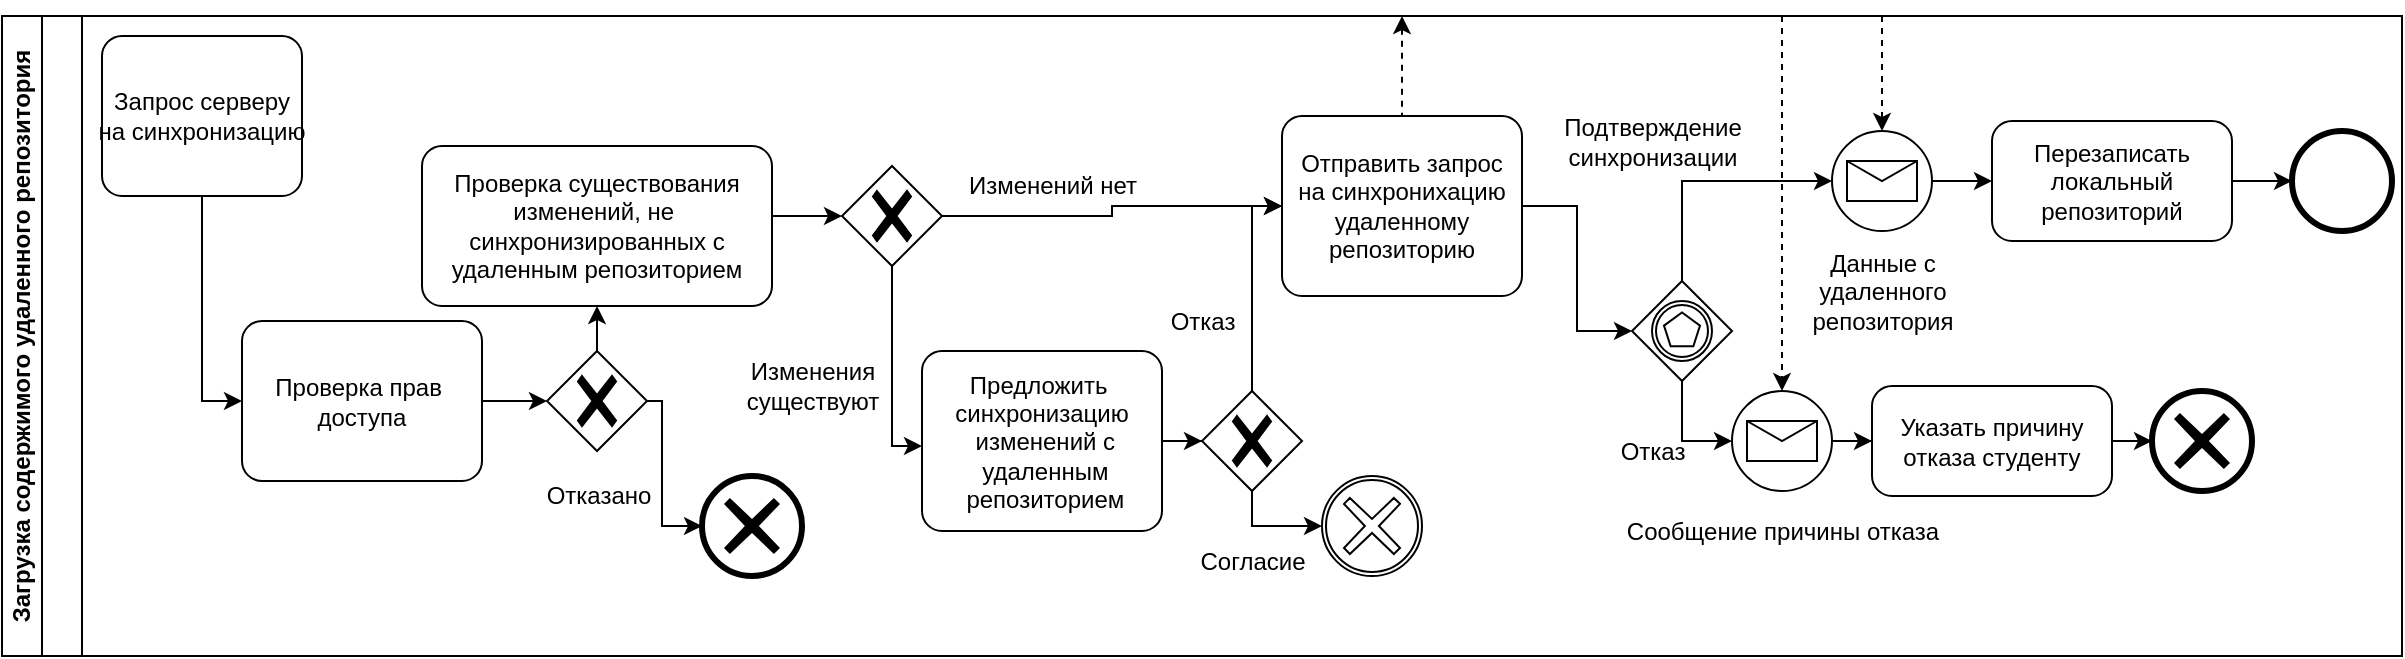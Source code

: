 <mxfile version="24.6.4" type="device">
  <diagram name="Страница — 1" id="pJ7O_9uAibKOxEy6V4K_">
    <mxGraphModel dx="1364" dy="843" grid="1" gridSize="10" guides="1" tooltips="1" connect="1" arrows="1" fold="1" page="1" pageScale="1" pageWidth="1027" pageHeight="1169" math="0" shadow="0">
      <root>
        <mxCell id="0" />
        <mxCell id="1" parent="0" />
        <mxCell id="Es5Wt9Gnt3ImgfAcn_2i-16" value="Загрузка содержимого удаленного репозитория" style="swimlane;html=1;childLayout=stackLayout;resizeParent=1;resizeParentMax=0;horizontal=0;startSize=20;horizontalStack=0;whiteSpace=wrap;" parent="1" vertex="1">
          <mxGeometry x="170" y="80" width="1200" height="320" as="geometry" />
        </mxCell>
        <mxCell id="Es5Wt9Gnt3ImgfAcn_2i-17" value="" style="swimlane;html=1;startSize=20;horizontal=0;" parent="Es5Wt9Gnt3ImgfAcn_2i-16" vertex="1">
          <mxGeometry x="20" width="1180" height="320" as="geometry" />
        </mxCell>
        <mxCell id="Es5Wt9Gnt3ImgfAcn_2i-22" value="" style="points=[[0.25,0.25,0],[0.5,0,0],[0.75,0.25,0],[1,0.5,0],[0.75,0.75,0],[0.5,1,0],[0.25,0.75,0],[0,0.5,0]];shape=mxgraph.bpmn.gateway2;html=1;verticalLabelPosition=bottom;labelBackgroundColor=#ffffff;verticalAlign=top;align=center;perimeter=rhombusPerimeter;outlineConnect=0;outline=none;symbol=none;gwType=exclusive;" parent="Es5Wt9Gnt3ImgfAcn_2i-17" vertex="1">
          <mxGeometry x="252.5" y="167.5" width="50" height="50" as="geometry" />
        </mxCell>
        <mxCell id="Es5Wt9Gnt3ImgfAcn_2i-23" value="" style="points=[[0.145,0.145,0],[0.5,0,0],[0.855,0.145,0],[1,0.5,0],[0.855,0.855,0],[0.5,1,0],[0.145,0.855,0],[0,0.5,0]];shape=mxgraph.bpmn.event;html=1;verticalLabelPosition=bottom;labelBackgroundColor=#ffffff;verticalAlign=top;align=center;perimeter=ellipsePerimeter;outlineConnect=0;aspect=fixed;outline=end;symbol=cancel;" parent="Es5Wt9Gnt3ImgfAcn_2i-17" vertex="1">
          <mxGeometry x="330" y="230" width="50" height="50" as="geometry" />
        </mxCell>
        <mxCell id="Es5Wt9Gnt3ImgfAcn_2i-24" style="edgeStyle=orthogonalEdgeStyle;rounded=0;orthogonalLoop=1;jettySize=auto;html=1;entryX=0;entryY=0.5;entryDx=0;entryDy=0;entryPerimeter=0;" parent="Es5Wt9Gnt3ImgfAcn_2i-17" source="Es5Wt9Gnt3ImgfAcn_2i-22" target="Es5Wt9Gnt3ImgfAcn_2i-23" edge="1">
          <mxGeometry relative="1" as="geometry">
            <Array as="points">
              <mxPoint x="310" y="193" />
            </Array>
          </mxGeometry>
        </mxCell>
        <mxCell id="Es5Wt9Gnt3ImgfAcn_2i-25" value="Отказано" style="text;html=1;align=center;verticalAlign=middle;resizable=0;points=[];autosize=1;strokeColor=none;fillColor=none;" parent="Es5Wt9Gnt3ImgfAcn_2i-17" vertex="1">
          <mxGeometry x="237.5" y="225" width="80" height="30" as="geometry" />
        </mxCell>
        <mxCell id="Es5Wt9Gnt3ImgfAcn_2i-27" value="" style="points=[[0.25,0.25,0],[0.5,0,0],[0.75,0.25,0],[1,0.5,0],[0.75,0.75,0],[0.5,1,0],[0.25,0.75,0],[0,0.5,0]];shape=mxgraph.bpmn.gateway2;html=1;verticalLabelPosition=bottom;labelBackgroundColor=#ffffff;verticalAlign=top;align=center;perimeter=rhombusPerimeter;outlineConnect=0;outline=none;symbol=none;gwType=exclusive;" parent="Es5Wt9Gnt3ImgfAcn_2i-17" vertex="1">
          <mxGeometry x="400" y="75" width="50" height="50" as="geometry" />
        </mxCell>
        <mxCell id="Es5Wt9Gnt3ImgfAcn_2i-33" value="&lt;span style=&quot;text-wrap: nowrap;&quot;&gt;Запрос серверу&lt;/span&gt;&lt;br style=&quot;text-wrap: nowrap;&quot;&gt;&lt;span style=&quot;text-wrap: nowrap;&quot;&gt;на синхронизацию&lt;/span&gt;" style="points=[[0.25,0,0],[0.5,0,0],[0.75,0,0],[1,0.25,0],[1,0.5,0],[1,0.75,0],[0.75,1,0],[0.5,1,0],[0.25,1,0],[0,0.75,0],[0,0.5,0],[0,0.25,0]];shape=mxgraph.bpmn.task;whiteSpace=wrap;rectStyle=rounded;size=10;html=1;container=1;expand=0;collapsible=0;taskMarker=abstract;" parent="Es5Wt9Gnt3ImgfAcn_2i-17" vertex="1">
          <mxGeometry x="30" y="10" width="100" height="80" as="geometry" />
        </mxCell>
        <mxCell id="Es5Wt9Gnt3ImgfAcn_2i-34" value="&lt;span style=&quot;text-wrap: nowrap;&quot;&gt;Проверка прав&amp;nbsp;&lt;/span&gt;&lt;div&gt;&lt;span style=&quot;text-wrap: nowrap;&quot;&gt;доступа&lt;/span&gt;&lt;/div&gt;" style="points=[[0.25,0,0],[0.5,0,0],[0.75,0,0],[1,0.25,0],[1,0.5,0],[1,0.75,0],[0.75,1,0],[0.5,1,0],[0.25,1,0],[0,0.75,0],[0,0.5,0],[0,0.25,0]];shape=mxgraph.bpmn.task;whiteSpace=wrap;rectStyle=rounded;size=10;html=1;container=1;expand=0;collapsible=0;taskMarker=abstract;" parent="Es5Wt9Gnt3ImgfAcn_2i-17" vertex="1">
          <mxGeometry x="100" y="152.5" width="120" height="80" as="geometry" />
        </mxCell>
        <mxCell id="Es5Wt9Gnt3ImgfAcn_2i-35" value="&lt;span style=&quot;text-wrap: nowrap;&quot;&gt;Проверка существования&lt;/span&gt;&lt;div&gt;&lt;span style=&quot;background-color: initial; text-wrap: nowrap;&quot;&gt;изменений,&amp;nbsp;&lt;/span&gt;&lt;span style=&quot;background-color: initial; text-wrap: nowrap;&quot;&gt;не&amp;nbsp;&lt;/span&gt;&lt;div&gt;&lt;span style=&quot;text-wrap: nowrap;&quot;&gt;синхронизированных с&lt;/span&gt;&lt;br style=&quot;text-wrap: nowrap;&quot;&gt;&lt;span style=&quot;text-wrap: nowrap;&quot;&gt;удаленным репозиторием&lt;/span&gt;&lt;/div&gt;&lt;/div&gt;" style="points=[[0.25,0,0],[0.5,0,0],[0.75,0,0],[1,0.25,0],[1,0.5,0],[1,0.75,0],[0.75,1,0],[0.5,1,0],[0.25,1,0],[0,0.75,0],[0,0.5,0],[0,0.25,0]];shape=mxgraph.bpmn.task;whiteSpace=wrap;rectStyle=rounded;size=10;html=1;container=1;expand=0;collapsible=0;taskMarker=abstract;" parent="Es5Wt9Gnt3ImgfAcn_2i-17" vertex="1">
          <mxGeometry x="190" y="65" width="175" height="80" as="geometry" />
        </mxCell>
        <mxCell id="Es5Wt9Gnt3ImgfAcn_2i-36" style="edgeStyle=orthogonalEdgeStyle;rounded=0;orthogonalLoop=1;jettySize=auto;html=1;entryX=0;entryY=0.5;entryDx=0;entryDy=0;entryPerimeter=0;" parent="Es5Wt9Gnt3ImgfAcn_2i-17" source="Es5Wt9Gnt3ImgfAcn_2i-34" target="Es5Wt9Gnt3ImgfAcn_2i-22" edge="1">
          <mxGeometry relative="1" as="geometry" />
        </mxCell>
        <mxCell id="Es5Wt9Gnt3ImgfAcn_2i-37" style="edgeStyle=orthogonalEdgeStyle;rounded=0;orthogonalLoop=1;jettySize=auto;html=1;entryX=0.5;entryY=1;entryDx=0;entryDy=0;entryPerimeter=0;" parent="Es5Wt9Gnt3ImgfAcn_2i-17" source="Es5Wt9Gnt3ImgfAcn_2i-22" target="Es5Wt9Gnt3ImgfAcn_2i-35" edge="1">
          <mxGeometry relative="1" as="geometry" />
        </mxCell>
        <mxCell id="Es5Wt9Gnt3ImgfAcn_2i-38" style="edgeStyle=orthogonalEdgeStyle;rounded=0;orthogonalLoop=1;jettySize=auto;html=1;entryX=0;entryY=0.5;entryDx=0;entryDy=0;entryPerimeter=0;" parent="Es5Wt9Gnt3ImgfAcn_2i-17" source="Es5Wt9Gnt3ImgfAcn_2i-35" target="Es5Wt9Gnt3ImgfAcn_2i-27" edge="1">
          <mxGeometry relative="1" as="geometry">
            <Array as="points">
              <mxPoint x="380" y="100" />
              <mxPoint x="380" y="100" />
            </Array>
          </mxGeometry>
        </mxCell>
        <mxCell id="Es5Wt9Gnt3ImgfAcn_2i-39" value="Изменения&lt;div&gt;существуют&lt;/div&gt;" style="text;html=1;align=center;verticalAlign=middle;resizable=0;points=[];autosize=1;strokeColor=none;fillColor=none;" parent="Es5Wt9Gnt3ImgfAcn_2i-17" vertex="1">
          <mxGeometry x="340" y="165" width="90" height="40" as="geometry" />
        </mxCell>
        <mxCell id="Es5Wt9Gnt3ImgfAcn_2i-41" value="Изменений нет" style="text;html=1;align=center;verticalAlign=middle;resizable=0;points=[];autosize=1;strokeColor=none;fillColor=none;" parent="Es5Wt9Gnt3ImgfAcn_2i-17" vertex="1">
          <mxGeometry x="450" y="70" width="110" height="30" as="geometry" />
        </mxCell>
        <mxCell id="Es5Wt9Gnt3ImgfAcn_2i-42" style="edgeStyle=orthogonalEdgeStyle;rounded=0;orthogonalLoop=1;jettySize=auto;html=1;entryX=0;entryY=0.5;entryDx=0;entryDy=0;entryPerimeter=0;" parent="Es5Wt9Gnt3ImgfAcn_2i-17" source="Es5Wt9Gnt3ImgfAcn_2i-33" target="Es5Wt9Gnt3ImgfAcn_2i-34" edge="1">
          <mxGeometry relative="1" as="geometry" />
        </mxCell>
        <mxCell id="Es5Wt9Gnt3ImgfAcn_2i-44" value="" style="points=[[0.25,0.25,0],[0.5,0,0],[0.75,0.25,0],[1,0.5,0],[0.75,0.75,0],[0.5,1,0],[0.25,0.75,0],[0,0.5,0]];shape=mxgraph.bpmn.gateway2;html=1;verticalLabelPosition=bottom;labelBackgroundColor=#ffffff;verticalAlign=top;align=center;perimeter=rhombusPerimeter;outlineConnect=0;outline=none;symbol=none;gwType=exclusive;" parent="Es5Wt9Gnt3ImgfAcn_2i-17" vertex="1">
          <mxGeometry x="580" y="187.5" width="50" height="50" as="geometry" />
        </mxCell>
        <mxCell id="Es5Wt9Gnt3ImgfAcn_2i-46" value="&lt;span style=&quot;text-wrap: nowrap;&quot;&gt;Отправить запрос&lt;/span&gt;&lt;div&gt;&lt;span style=&quot;text-wrap: nowrap;&quot;&gt;на синхронихацию&lt;/span&gt;&lt;/div&gt;&lt;div&gt;&lt;span style=&quot;text-wrap: nowrap;&quot;&gt;удаленному&lt;/span&gt;&lt;/div&gt;&lt;div&gt;&lt;span style=&quot;text-wrap: nowrap;&quot;&gt;репозиторию&lt;/span&gt;&lt;/div&gt;" style="points=[[0.25,0,0],[0.5,0,0],[0.75,0,0],[1,0.25,0],[1,0.5,0],[1,0.75,0],[0.75,1,0],[0.5,1,0],[0.25,1,0],[0,0.75,0],[0,0.5,0],[0,0.25,0]];shape=mxgraph.bpmn.task;whiteSpace=wrap;rectStyle=rounded;size=10;html=1;container=1;expand=0;collapsible=0;taskMarker=abstract;" parent="Es5Wt9Gnt3ImgfAcn_2i-17" vertex="1">
          <mxGeometry x="620" y="50" width="120" height="90" as="geometry" />
        </mxCell>
        <mxCell id="Es5Wt9Gnt3ImgfAcn_2i-47" style="edgeStyle=orthogonalEdgeStyle;rounded=0;orthogonalLoop=1;jettySize=auto;html=1;entryX=0;entryY=0.5;entryDx=0;entryDy=0;entryPerimeter=0;" parent="Es5Wt9Gnt3ImgfAcn_2i-17" source="Es5Wt9Gnt3ImgfAcn_2i-44" target="Es5Wt9Gnt3ImgfAcn_2i-46" edge="1">
          <mxGeometry relative="1" as="geometry">
            <Array as="points">
              <mxPoint x="605" y="95" />
            </Array>
          </mxGeometry>
        </mxCell>
        <mxCell id="Es5Wt9Gnt3ImgfAcn_2i-48" value="Отказ" style="text;html=1;align=center;verticalAlign=middle;resizable=0;points=[];autosize=1;strokeColor=none;fillColor=none;" parent="Es5Wt9Gnt3ImgfAcn_2i-17" vertex="1">
          <mxGeometry x="550" y="137.5" width="60" height="30" as="geometry" />
        </mxCell>
        <mxCell id="Es5Wt9Gnt3ImgfAcn_2i-49" value="" style="endArrow=none;dashed=1;html=1;rounded=0;entryX=0.5;entryY=0;entryDx=0;entryDy=0;entryPerimeter=0;startArrow=classic;startFill=1;" parent="Es5Wt9Gnt3ImgfAcn_2i-17" target="Es5Wt9Gnt3ImgfAcn_2i-46" edge="1">
          <mxGeometry width="50" height="50" relative="1" as="geometry">
            <mxPoint x="680" as="sourcePoint" />
            <mxPoint x="690" y="210" as="targetPoint" />
          </mxGeometry>
        </mxCell>
        <mxCell id="Es5Wt9Gnt3ImgfAcn_2i-53" value="" style="points=[[0.145,0.145,0],[0.5,0,0],[0.855,0.145,0],[1,0.5,0],[0.855,0.855,0],[0.5,1,0],[0.145,0.855,0],[0,0.5,0]];shape=mxgraph.bpmn.event;html=1;verticalLabelPosition=bottom;labelBackgroundColor=#ffffff;verticalAlign=top;align=center;perimeter=ellipsePerimeter;outlineConnect=0;aspect=fixed;outline=boundInt;symbol=cancel;" parent="Es5Wt9Gnt3ImgfAcn_2i-17" vertex="1">
          <mxGeometry x="640" y="230" width="50" height="50" as="geometry" />
        </mxCell>
        <mxCell id="Es5Wt9Gnt3ImgfAcn_2i-54" style="edgeStyle=orthogonalEdgeStyle;rounded=0;orthogonalLoop=1;jettySize=auto;html=1;entryX=0;entryY=0.5;entryDx=0;entryDy=0;entryPerimeter=0;" parent="Es5Wt9Gnt3ImgfAcn_2i-17" source="Es5Wt9Gnt3ImgfAcn_2i-44" target="Es5Wt9Gnt3ImgfAcn_2i-53" edge="1">
          <mxGeometry relative="1" as="geometry">
            <Array as="points">
              <mxPoint x="605" y="255" />
            </Array>
          </mxGeometry>
        </mxCell>
        <mxCell id="Es5Wt9Gnt3ImgfAcn_2i-55" value="Согласие" style="text;html=1;align=center;verticalAlign=middle;resizable=0;points=[];autosize=1;strokeColor=none;fillColor=none;" parent="Es5Wt9Gnt3ImgfAcn_2i-17" vertex="1">
          <mxGeometry x="565" y="257.5" width="80" height="30" as="geometry" />
        </mxCell>
        <mxCell id="b0sFV0f2Jpk_vZxzrncV-1" value="" style="edgeStyle=orthogonalEdgeStyle;rounded=0;orthogonalLoop=1;jettySize=auto;html=1;" edge="1" parent="Es5Wt9Gnt3ImgfAcn_2i-17" source="Es5Wt9Gnt3ImgfAcn_2i-27" target="Es5Wt9Gnt3ImgfAcn_2i-43">
          <mxGeometry relative="1" as="geometry">
            <mxPoint x="830" y="295" as="targetPoint" />
            <Array as="points">
              <mxPoint x="425" y="215" />
            </Array>
            <mxPoint x="615" y="205" as="sourcePoint" />
          </mxGeometry>
        </mxCell>
        <mxCell id="Es5Wt9Gnt3ImgfAcn_2i-43" value="&lt;span style=&quot;text-wrap: nowrap;&quot;&gt;Предложить&amp;nbsp;&lt;/span&gt;&lt;div&gt;&lt;span style=&quot;text-wrap: nowrap;&quot;&gt;синхронизацию&lt;/span&gt;&lt;/div&gt;&lt;div&gt;&lt;span style=&quot;text-wrap: nowrap;&quot;&gt;&amp;nbsp;изменений с&lt;/span&gt;&lt;/div&gt;&lt;div&gt;&lt;span style=&quot;text-wrap: nowrap;&quot;&gt;&amp;nbsp;удаленным&lt;/span&gt;&lt;/div&gt;&lt;div&gt;&lt;span style=&quot;text-wrap: nowrap;&quot;&gt;&amp;nbsp;репозиторием&lt;/span&gt;&lt;/div&gt;" style="points=[[0.25,0,0],[0.5,0,0],[0.75,0,0],[1,0.25,0],[1,0.5,0],[1,0.75,0],[0.75,1,0],[0.5,1,0],[0.25,1,0],[0,0.75,0],[0,0.5,0],[0,0.25,0]];shape=mxgraph.bpmn.task;whiteSpace=wrap;rectStyle=rounded;size=10;html=1;container=1;expand=0;collapsible=0;taskMarker=abstract;" parent="Es5Wt9Gnt3ImgfAcn_2i-17" vertex="1">
          <mxGeometry x="440" y="167.5" width="120" height="90" as="geometry" />
        </mxCell>
        <mxCell id="b0sFV0f2Jpk_vZxzrncV-2" style="edgeStyle=orthogonalEdgeStyle;rounded=0;orthogonalLoop=1;jettySize=auto;html=1;entryX=0;entryY=0.5;entryDx=0;entryDy=0;entryPerimeter=0;" edge="1" parent="Es5Wt9Gnt3ImgfAcn_2i-17" source="Es5Wt9Gnt3ImgfAcn_2i-43" target="Es5Wt9Gnt3ImgfAcn_2i-44">
          <mxGeometry relative="1" as="geometry" />
        </mxCell>
        <mxCell id="b0sFV0f2Jpk_vZxzrncV-3" style="edgeStyle=orthogonalEdgeStyle;rounded=0;orthogonalLoop=1;jettySize=auto;html=1;entryX=0;entryY=0.5;entryDx=0;entryDy=0;entryPerimeter=0;" edge="1" parent="Es5Wt9Gnt3ImgfAcn_2i-17" source="Es5Wt9Gnt3ImgfAcn_2i-27" target="Es5Wt9Gnt3ImgfAcn_2i-46">
          <mxGeometry relative="1" as="geometry" />
        </mxCell>
        <mxCell id="Es5Wt9Gnt3ImgfAcn_2i-56" value="" style="points=[[0.25,0.25,0],[0.5,0,0],[0.75,0.25,0],[1,0.5,0],[0.75,0.75,0],[0.5,1,0],[0.25,0.75,0],[0,0.5,0]];shape=mxgraph.bpmn.gateway2;html=1;verticalLabelPosition=bottom;labelBackgroundColor=#ffffff;verticalAlign=top;align=center;perimeter=rhombusPerimeter;outlineConnect=0;outline=boundInt;symbol=multiple;" parent="Es5Wt9Gnt3ImgfAcn_2i-17" vertex="1">
          <mxGeometry x="795" y="132.5" width="50" height="50" as="geometry" />
        </mxCell>
        <mxCell id="Es5Wt9Gnt3ImgfAcn_2i-59" value="Отказ" style="text;html=1;align=center;verticalAlign=middle;resizable=0;points=[];autosize=1;strokeColor=none;fillColor=none;" parent="Es5Wt9Gnt3ImgfAcn_2i-17" vertex="1">
          <mxGeometry x="775" y="202.5" width="60" height="30" as="geometry" />
        </mxCell>
        <mxCell id="Es5Wt9Gnt3ImgfAcn_2i-60" value="" style="points=[[0.145,0.145,0],[0.5,0,0],[0.855,0.145,0],[1,0.5,0],[0.855,0.855,0],[0.5,1,0],[0.145,0.855,0],[0,0.5,0]];shape=mxgraph.bpmn.event;html=1;verticalLabelPosition=bottom;labelBackgroundColor=#ffffff;verticalAlign=top;align=center;perimeter=ellipsePerimeter;outlineConnect=0;aspect=fixed;outline=standard;symbol=message;" parent="Es5Wt9Gnt3ImgfAcn_2i-17" vertex="1">
          <mxGeometry x="845" y="187.5" width="50" height="50" as="geometry" />
        </mxCell>
        <mxCell id="Es5Wt9Gnt3ImgfAcn_2i-61" value="" style="edgeStyle=orthogonalEdgeStyle;rounded=0;orthogonalLoop=1;jettySize=auto;html=1;entryX=0;entryY=0.5;entryDx=0;entryDy=0;entryPerimeter=0;" parent="Es5Wt9Gnt3ImgfAcn_2i-17" source="Es5Wt9Gnt3ImgfAcn_2i-56" target="Es5Wt9Gnt3ImgfAcn_2i-60" edge="1">
          <mxGeometry relative="1" as="geometry">
            <mxPoint x="1085" y="292.5" as="targetPoint" />
            <mxPoint x="1010" y="262.5" as="sourcePoint" />
            <Array as="points" />
          </mxGeometry>
        </mxCell>
        <mxCell id="Es5Wt9Gnt3ImgfAcn_2i-62" value="Сообщение причины отказа" style="text;html=1;align=center;verticalAlign=middle;resizable=0;points=[];autosize=1;strokeColor=none;fillColor=none;" parent="Es5Wt9Gnt3ImgfAcn_2i-17" vertex="1">
          <mxGeometry x="780" y="242.5" width="180" height="30" as="geometry" />
        </mxCell>
        <mxCell id="Es5Wt9Gnt3ImgfAcn_2i-64" value="&lt;span style=&quot;text-wrap: nowrap;&quot;&gt;Перезаписать&lt;/span&gt;&lt;div&gt;&lt;span style=&quot;text-wrap: nowrap;&quot;&gt;локальный&lt;/span&gt;&lt;/div&gt;&lt;div&gt;&lt;span style=&quot;text-wrap: nowrap;&quot;&gt;репозиторий&lt;/span&gt;&lt;/div&gt;" style="points=[[0.25,0,0],[0.5,0,0],[0.75,0,0],[1,0.25,0],[1,0.5,0],[1,0.75,0],[0.75,1,0],[0.5,1,0],[0.25,1,0],[0,0.75,0],[0,0.5,0],[0,0.25,0]];shape=mxgraph.bpmn.task;whiteSpace=wrap;rectStyle=rounded;size=10;html=1;container=1;expand=0;collapsible=0;taskMarker=abstract;" parent="Es5Wt9Gnt3ImgfAcn_2i-17" vertex="1">
          <mxGeometry x="975" y="52.5" width="120" height="60" as="geometry" />
        </mxCell>
        <mxCell id="Es5Wt9Gnt3ImgfAcn_2i-65" value="&lt;span style=&quot;text-wrap: nowrap;&quot;&gt;Указать причину&lt;/span&gt;&lt;div&gt;&lt;span style=&quot;text-wrap: nowrap;&quot;&gt;отказа студенту&lt;/span&gt;&lt;/div&gt;" style="points=[[0.25,0,0],[0.5,0,0],[0.75,0,0],[1,0.25,0],[1,0.5,0],[1,0.75,0],[0.75,1,0],[0.5,1,0],[0.25,1,0],[0,0.75,0],[0,0.5,0],[0,0.25,0]];shape=mxgraph.bpmn.task;whiteSpace=wrap;rectStyle=rounded;size=10;html=1;container=1;expand=0;collapsible=0;taskMarker=abstract;" parent="Es5Wt9Gnt3ImgfAcn_2i-17" vertex="1">
          <mxGeometry x="915" y="185" width="120" height="55" as="geometry" />
        </mxCell>
        <mxCell id="Es5Wt9Gnt3ImgfAcn_2i-66" style="edgeStyle=orthogonalEdgeStyle;rounded=0;orthogonalLoop=1;jettySize=auto;html=1;entryX=0;entryY=0.5;entryDx=0;entryDy=0;entryPerimeter=0;" parent="Es5Wt9Gnt3ImgfAcn_2i-17" source="Es5Wt9Gnt3ImgfAcn_2i-60" target="Es5Wt9Gnt3ImgfAcn_2i-65" edge="1">
          <mxGeometry relative="1" as="geometry" />
        </mxCell>
        <mxCell id="Es5Wt9Gnt3ImgfAcn_2i-67" value="" style="points=[[0.145,0.145,0],[0.5,0,0],[0.855,0.145,0],[1,0.5,0],[0.855,0.855,0],[0.5,1,0],[0.145,0.855,0],[0,0.5,0]];shape=mxgraph.bpmn.event;html=1;verticalLabelPosition=bottom;labelBackgroundColor=#ffffff;verticalAlign=top;align=center;perimeter=ellipsePerimeter;outlineConnect=0;aspect=fixed;outline=end;symbol=cancel;" parent="Es5Wt9Gnt3ImgfAcn_2i-17" vertex="1">
          <mxGeometry x="1055" y="187.5" width="50" height="50" as="geometry" />
        </mxCell>
        <mxCell id="Es5Wt9Gnt3ImgfAcn_2i-68" style="edgeStyle=orthogonalEdgeStyle;rounded=0;orthogonalLoop=1;jettySize=auto;html=1;entryX=0;entryY=0.5;entryDx=0;entryDy=0;entryPerimeter=0;" parent="Es5Wt9Gnt3ImgfAcn_2i-17" source="Es5Wt9Gnt3ImgfAcn_2i-65" target="Es5Wt9Gnt3ImgfAcn_2i-67" edge="1">
          <mxGeometry relative="1" as="geometry" />
        </mxCell>
        <mxCell id="Es5Wt9Gnt3ImgfAcn_2i-69" value="" style="points=[[0.145,0.145,0],[0.5,0,0],[0.855,0.145,0],[1,0.5,0],[0.855,0.855,0],[0.5,1,0],[0.145,0.855,0],[0,0.5,0]];shape=mxgraph.bpmn.event;html=1;verticalLabelPosition=bottom;labelBackgroundColor=#ffffff;verticalAlign=top;align=center;perimeter=ellipsePerimeter;outlineConnect=0;aspect=fixed;outline=standard;symbol=message;" parent="Es5Wt9Gnt3ImgfAcn_2i-17" vertex="1">
          <mxGeometry x="895" y="57.5" width="50" height="50" as="geometry" />
        </mxCell>
        <mxCell id="Es5Wt9Gnt3ImgfAcn_2i-70" value="Данные с&lt;br&gt;удаленного&lt;br&gt;репозитория" style="text;html=1;align=center;verticalAlign=middle;resizable=0;points=[];autosize=1;strokeColor=none;fillColor=none;" parent="Es5Wt9Gnt3ImgfAcn_2i-17" vertex="1">
          <mxGeometry x="875" y="107.5" width="90" height="60" as="geometry" />
        </mxCell>
        <mxCell id="Es5Wt9Gnt3ImgfAcn_2i-71" style="edgeStyle=orthogonalEdgeStyle;rounded=0;orthogonalLoop=1;jettySize=auto;html=1;entryX=0;entryY=0.5;entryDx=0;entryDy=0;entryPerimeter=0;" parent="Es5Wt9Gnt3ImgfAcn_2i-17" source="Es5Wt9Gnt3ImgfAcn_2i-56" target="Es5Wt9Gnt3ImgfAcn_2i-69" edge="1">
          <mxGeometry relative="1" as="geometry">
            <Array as="points">
              <mxPoint x="820" y="82.5" />
            </Array>
          </mxGeometry>
        </mxCell>
        <mxCell id="Es5Wt9Gnt3ImgfAcn_2i-72" style="edgeStyle=orthogonalEdgeStyle;rounded=0;orthogonalLoop=1;jettySize=auto;html=1;entryX=0;entryY=0.5;entryDx=0;entryDy=0;entryPerimeter=0;" parent="Es5Wt9Gnt3ImgfAcn_2i-17" source="Es5Wt9Gnt3ImgfAcn_2i-69" target="Es5Wt9Gnt3ImgfAcn_2i-64" edge="1">
          <mxGeometry relative="1" as="geometry" />
        </mxCell>
        <mxCell id="Es5Wt9Gnt3ImgfAcn_2i-74" value="" style="points=[[0.145,0.145,0],[0.5,0,0],[0.855,0.145,0],[1,0.5,0],[0.855,0.855,0],[0.5,1,0],[0.145,0.855,0],[0,0.5,0]];shape=mxgraph.bpmn.event;html=1;verticalLabelPosition=bottom;labelBackgroundColor=#ffffff;verticalAlign=top;align=center;perimeter=ellipsePerimeter;outlineConnect=0;aspect=fixed;outline=end;symbol=terminate2;" parent="Es5Wt9Gnt3ImgfAcn_2i-17" vertex="1">
          <mxGeometry x="1125" y="57.5" width="50" height="50" as="geometry" />
        </mxCell>
        <mxCell id="Es5Wt9Gnt3ImgfAcn_2i-75" style="edgeStyle=orthogonalEdgeStyle;rounded=0;orthogonalLoop=1;jettySize=auto;html=1;entryX=0;entryY=0.5;entryDx=0;entryDy=0;entryPerimeter=0;" parent="Es5Wt9Gnt3ImgfAcn_2i-17" source="Es5Wt9Gnt3ImgfAcn_2i-64" target="Es5Wt9Gnt3ImgfAcn_2i-74" edge="1">
          <mxGeometry relative="1" as="geometry" />
        </mxCell>
        <mxCell id="Es5Wt9Gnt3ImgfAcn_2i-77" value="Подтверждение&lt;div&gt;синхронизации&lt;/div&gt;" style="text;html=1;align=center;verticalAlign=middle;resizable=0;points=[];autosize=1;strokeColor=none;fillColor=none;" parent="Es5Wt9Gnt3ImgfAcn_2i-17" vertex="1">
          <mxGeometry x="750" y="42.5" width="110" height="40" as="geometry" />
        </mxCell>
        <mxCell id="Es5Wt9Gnt3ImgfAcn_2i-63" value="" style="endArrow=classic;dashed=1;html=1;rounded=0;entryX=0.5;entryY=0;entryDx=0;entryDy=0;entryPerimeter=0;endFill=1;" parent="Es5Wt9Gnt3ImgfAcn_2i-17" target="Es5Wt9Gnt3ImgfAcn_2i-60" edge="1">
          <mxGeometry width="50" height="50" relative="1" as="geometry">
            <mxPoint x="870" as="sourcePoint" />
            <mxPoint x="625" y="242.5" as="targetPoint" />
          </mxGeometry>
        </mxCell>
        <mxCell id="Es5Wt9Gnt3ImgfAcn_2i-76" value="" style="endArrow=classic;dashed=1;html=1;rounded=0;entryX=0.5;entryY=0;entryDx=0;entryDy=0;entryPerimeter=0;endFill=1;" parent="Es5Wt9Gnt3ImgfAcn_2i-17" target="Es5Wt9Gnt3ImgfAcn_2i-69" edge="1">
          <mxGeometry width="50" height="50" relative="1" as="geometry">
            <mxPoint x="920" as="sourcePoint" />
            <mxPoint x="880" y="197.5" as="targetPoint" />
          </mxGeometry>
        </mxCell>
        <mxCell id="b0sFV0f2Jpk_vZxzrncV-4" style="edgeStyle=orthogonalEdgeStyle;rounded=0;orthogonalLoop=1;jettySize=auto;html=1;entryX=0;entryY=0.5;entryDx=0;entryDy=0;entryPerimeter=0;" edge="1" parent="Es5Wt9Gnt3ImgfAcn_2i-17" source="Es5Wt9Gnt3ImgfAcn_2i-46" target="Es5Wt9Gnt3ImgfAcn_2i-56">
          <mxGeometry relative="1" as="geometry" />
        </mxCell>
      </root>
    </mxGraphModel>
  </diagram>
</mxfile>

